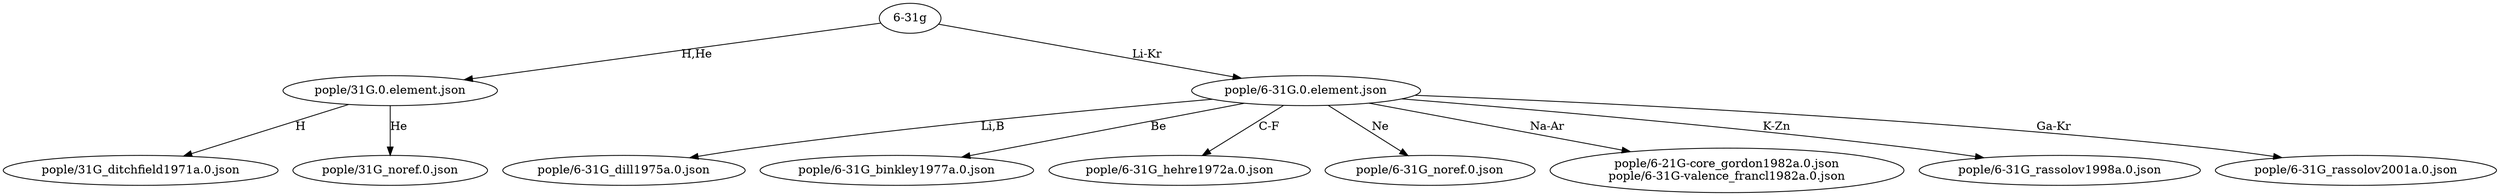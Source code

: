 // Basis Set Graph: 6-31g
digraph {
	"6-31g" -> "pople/31G.0.element.json" [label="H,He"]
	"6-31g" -> "pople/6-31G.0.element.json" [label="Li-Kr"]
	"pople/31G.0.element.json" -> "pople/31G_ditchfield1971a.0.json" [label=H]
	"pople/31G.0.element.json" -> "pople/31G_noref.0.json" [label=He]
	"pople/6-31G.0.element.json" -> "pople/6-31G_dill1975a.0.json" [label="Li,B"]
	"pople/6-31G.0.element.json" -> "pople/6-31G_binkley1977a.0.json" [label=Be]
	"pople/6-31G.0.element.json" -> "pople/6-31G_hehre1972a.0.json" [label="C-F"]
	"pople/6-31G.0.element.json" -> "pople/6-31G_noref.0.json" [label=Ne]
	"pople/6-31G.0.element.json" -> "pople/6-21G-core_gordon1982a.0.json
pople/6-31G-valence_francl1982a.0.json" [label="Na-Ar"]
	"pople/6-31G.0.element.json" -> "pople/6-31G_rassolov1998a.0.json" [label="K-Zn"]
	"pople/6-31G.0.element.json" -> "pople/6-31G_rassolov2001a.0.json" [label="Ga-Kr"]
}
